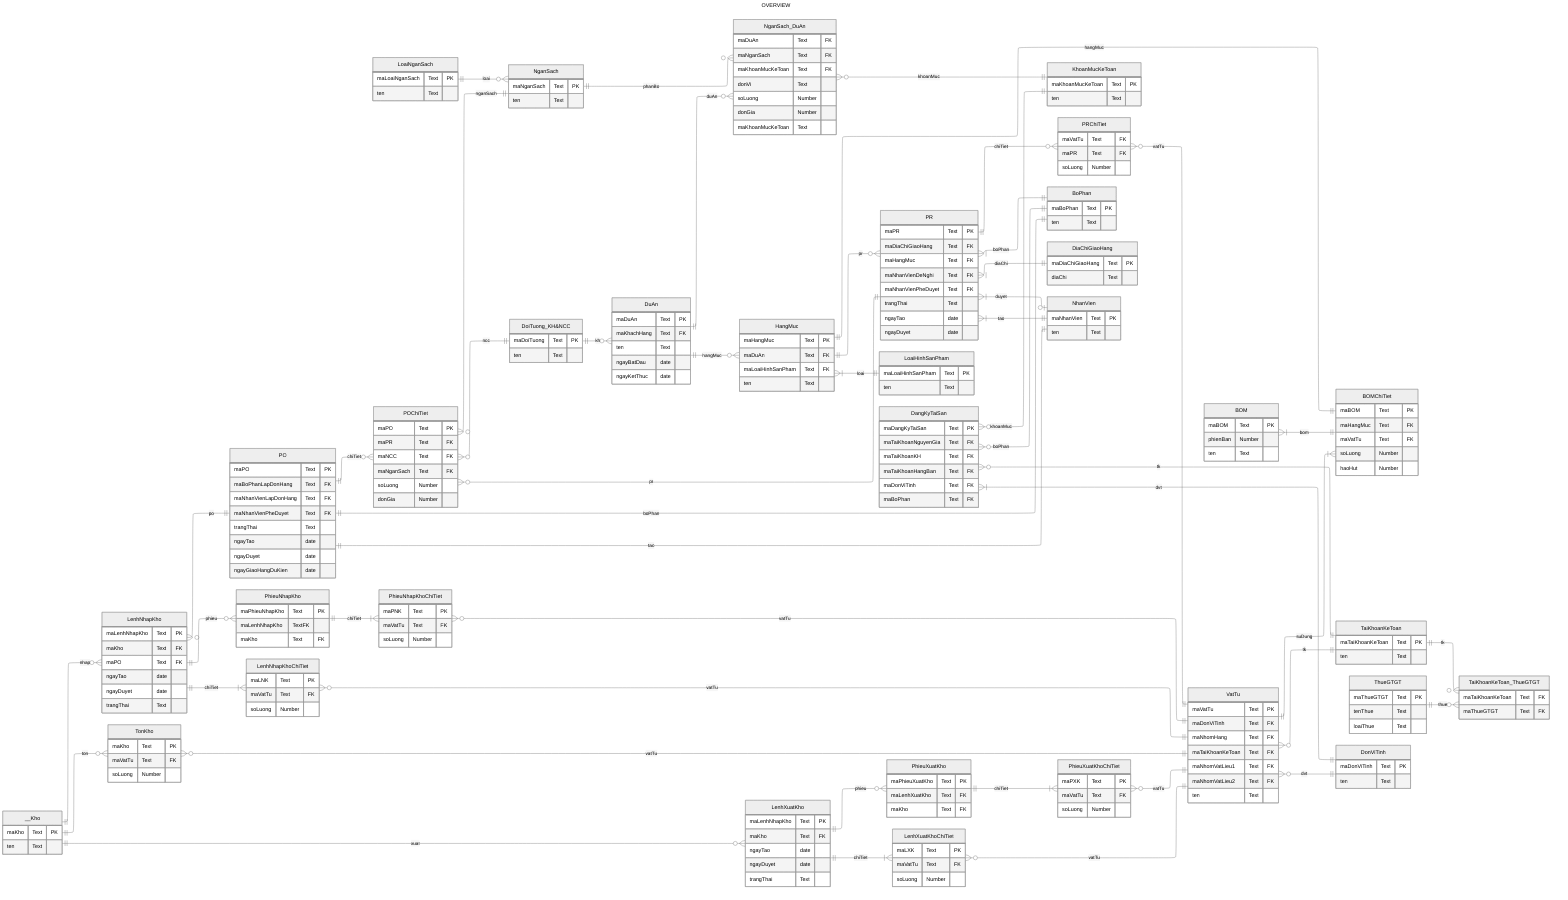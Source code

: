 ---
title: OVERVIEW
config:
  theme: neutral
  layout: elk
---
erDiagram
Direction LR
    %% BOM {
    %%     Text alternative_bom PK
    %%     Number plant PK
    %%     Text zone FK
    %%     Text item PK
    %% }
    %% Workshop {
    %%     Text plant FK
    %%     Text work_center PK
    %% }
    %% Routing {
    %%     Text	plant	FK
    %%     Text	operation_activity_number	PK
    %%     Text	work_center	PK
    %%     Text	plan_workshop	FK
    %% }
    %% ProductionVersion {
    %%     Text plant FK
    %%     Text material_number_sap FK
    %% }
    %% PR {
    %%     Text no PK
    %%     Text unit_code FK
    %%     Text user_code FK
    %%     Text warehouse FK
    %%     Text location FK
    %%     Text zone FK
    %% }
    %% PO {
    %%     Text no PK
    %%     Text supplier FK
    %%     Text delivery_unit FK
    %%     Text receiving_unit FK
    %%     Text order_creator FK
    %%     Text purchase_contract FK
    %%     Text warehouse FK
    %%     Text department FK
    %% }
    %% LenhXuatKho {
    %%     Text no PK
    %%     Text unit FK
    %%     Text receiver FK
    %% }
    %% PhieuXuatKho {
    %%     Text receiver FK
    %%     Text location FK
    %%     Text zone_code FK
    %%     Text warehouse FK
    %%     Text construction_code FK
    %%     Text issue_code FK
    %%     Text create_staff FK
    %%     Text approver_staff FK
    %%     Text staff_code FK
    %%     Text no PK
    %% }
    %% LenhNhapKho {
    %%     Text no PK
    %%     Text create_staff FK
    %%     Text approver_staff FK
    %%     Text instructor FK
    %%     Text warehouse_clerk FK
    %% }
    %% PhieuNhapKho {
    %%     Text no PK
    %%     Text create_staff FK
    %%     Text delivery_staff FK
    %%     Text warehouse_clerk FK
    %%     Text chief_accountant FK
    %%     Text manager FK
    %% }
    %% LoaiHinhXuat {
    %%     Text id PK
    %% }
    %% CongDoan {
    %%     Text code PK
    %% }
    %% PhanLoaiCauKien {
    %%     Text code PK
    %% }
    %% Shipment {
    %%     Text shipment_id PK
    %%     Text project_id FK
    %%     Text warehouse FK
    %% }
    %% Package {
    %%     Number package_id PK
    %%     Text shipment_id FK
    %%     LOV container_type
    %% }
    %% MemType {
    %%     Number member_type_id PK
    %% }
    %% MemberCategory {
    %%     Number group FK
    %%     Text name PK
    %% }
    %% MemberGroup {
    %%     Text name PK
    %% }
    %% Member {
    %%     Text member_id PK
    %%     Text category FK
    %%     Text type FK
    %% }
    %% MemberLifeState {
    %%     Number state_code PK
    %%     Text state_name
    %% }
    %% Phase {
    %%     Text code PK
    %%     Text zone FK
    %% }
    %% Part {
    %%     Text member FK
    %%     Text guid PK
    %%     Text cutting_plan_user FK
    %%     Text cutting_user FK
    %%     Text cutting_workshop FK
    %%     Text delivery_user FK
    %% }
    %% CostCenter {
    %%     Text controlling_area FK
    %%     Text company_code FK
    %%     Text plant FK
    %%     Text cost_center PK
    %%     Text profit_center FK
    %% }
    %% ProfitCenter {
    %%     Text controlling_area FK
    %%     Text company_code FK
    %%     Text plant FK
    %%     Text profit_center FK
    %% }
    %% SKF {
    %%     Text skf PK
    %% }
    %% ActivityType {
    %%     Text activity_type PK
    %% }
    %% InternalOder {
    %%     Text order_type PK
    %% }
    %% Characteristic {
    %%     Number no
    %%     Text module
    %%     Text characteristic
    %%     Text description
    %% }
    %% Tax {
    %%     Text code PK
    %%     Text account_for_posting FK
    %%     Text company_code FK
    %% }
    %% PaymentTerms {
    %%     Number no
    %%     Text code PK
    %% }
    %% PaymentMethod {
    %%     Number index PK
    %% }
    %% PlanningLevel {
    %%     Text code PK
    %% }
    %% PlanningGroup {
    %%     Text code PK
    %% }    
    %% HouseBank {
    %%     Text c_code PK
    %%     Text account_id FK
    %%     Text bank_account_number
    %% }
    %% BankKey {
    %%     Text bank_code PK
    %%     Text region_code
    %%     Text bank_branch
    %% }
    %% COD {
    %%     Text account_code PK
    %% }
    %% DocumentType {
    %%     Text doc_type PK
    %% }
    %% CounterParty {
    %%     Text previous_code PK
    %% }
    %% Assets {
    %%     Text asset_code PK
    %%     Text basic_unit_code FK
    %%     Text unit_of_measure_code  FK
    %%     Text asset_account  FK
    %%     Text management_department  FK
    %%     Text item_code
    %%     Text debit_account  FK
    %%     Text credit_account  FK
    %% }
    %% FunctionModule {
    %%     Number category FK
    %%     Number module_id PK
    %%     Text name
    %% }
    %% User {
    %%     Text role FK
    %%     Text staff_code Fk
    %%     Text user_id PK
    %% }
    %% FunctionCategory {
    %%     Number category_id PK
    %%     Text category_name
    %% }
    %% Function {
    %%     Text function_description PK
    %%     Text function_id
    %%     Text function_module FK
    %% }
    %% Role {
    %%     Text role_id PK
    %%     Text role_name
    %% }
    %% Privileges {
    %%     Text role_id PK
    %%     Text function PK
    %%     Bool is_check
    %% }

 
    NganSach {
        maNganSach Text PK
        ten Text
    }

    LoaiNganSach {
        maLoaiNganSach Text PK
        ten Text
    }
    
    KhoanMucKeToan {
        maKhoanMucKeToan Text PK
        ten Text
    }

    NganSach_DuAn {
        maDuAn Text FK
        maNganSach Text FK
        maKhoanMucKeToan Text FK
        donVi Text
        soLuong Number
        donGia Number
        maKhoanMucKeToan Text        
    }

    DuAn {
        maDuAn Text PK
        maKhachHang Text FK
        ten Text
        ngayBatDau date
        ngayKetThuc date
    }

    HangMuc {
        maHangMuc Text PK
        maDuAn Text FK
        maLoaiHinhSanPham Text FK
        ten Text
    }

    PR {
        maPR Text PK
        maDiaChiGiaoHang Text FK
        maHangMuc Text FK
        maNhanVienDeNghi Text FK
        maNhanVienPheDuyet Text FK
        trangThai Text
        ngayTao date
        ngayDuyet date
    }

    PRChiTiet {
        maVatTu Text FK
        maPR Text FK
        soLuong Number
    }

    PO {
        maPO Text PK
        maBoPhanLapDonHang Text FK
        maNhanVienLapDonHang Text FK
        maNhanVienPheDuyet Text FK
        trangThai Text
        ngayTao date
        ngayDuyet date
        ngayGiaoHangDuKien date
    }

    POChiTiet {
        maPO Text PK
        maPR Text FK
        maNCC Text FK
        maNganSach Text FK
        soLuong Number
        donGia Number
    }


    BOM {
        maBOM Text PK
        phienBan Number
        ten Text
    }    

    BOMChiTiet {
        maBOM Text PK
        maHangMuc Text FK
        maVatTu Text FK
        soLuong Number
        haoHut Number
    }

    VatTu {
        maVatTu Text PK
        maDonViTinh Text FK
        maNhomHang Text FK
        maTaiKhoanKeToan Text FK
        maNhomVatLieu1 Text FK
        maNhomVatLieu2 Text FK
        ten Text        
    }


    LoaiHinhSanPham {
        maLoaiHinhSanPham Text PK
        ten Text
    }

    TaiKhoanKeToan {
        maTaiKhoanKeToan Text PK
        ten Text
    }

    ThueGTGT {
        maThueGTGT Text PK
        tenThue Text
        loaiThue Text
    }

    TaiKhoanKeToan_ThueGTGT {
        maTaiKhoanKeToan Text FK
        maThueGTGT Text FK
    }

    DangKyTaiSan {
        maDangKyTaiSan Text PK
        maTaiKhoanNguyenGia Text FK
        maTaiKhoanKH Text FK
        maTaiKhoanHangBan Text FK
        maDonViTinh Text FK
        maBoPhan Text FK
    }

    BoPhan {
        maBoPhan Text PK
        ten Text
    }

    DonViTinh {
        maDonViTinh Text PK
        ten Text
    }

    "DoiTuong_KH&NCC" {
        maDoiTuong Text PK
        ten Text
    }

    DiaChiGiaoHang {
        maDiaChiGiaoHang Text PK
        diaChi Text
    }

    NhanVien {
        maNhanVien Text PK
        ten Text
    }

    LenhNhapKho {
        maLenhNhapKho Text PK
        maKho Text FK
        maPO Text FK
        ngayTao date
        ngayDuyet date
        trangThai Text
    }

    PhieuNhapKho {
        maPhieuNhapKho Text PK
        maLenhNhapKho TextFK        
        maKho Text FK
    }

    LenhXuatKho {
        maLenhNhapKho Text PK
        maKho Text FK
        ngayTao date
        ngayDuyet date
        trangThai Text
    }

    PhieuXuatKho {
        maPhieuXuatKho Text PK
        maLenhXuatKho Text FK
        maKho Text FK
    }

    LenhXuatKhoChiTiet {
        maLXK Text PK
        maVatTu Text FK
        soLuong Number
    }

    PhieuNhapKhoChiTiet {
        maPNK Text PK
        maVatTu Text FK
        soLuong Number
    }

    LenhNhapKhoChiTiet {
        maLNK Text PK
        maVatTu Text FK
        soLuong Number
    }

    PhieuXuatKhoChiTiet {
        maPXK Text PK
        maVatTu Text FK
        soLuong Number
    }

    
    __Kho {
        maKho Text PK
        ten Text
    }

    TonKho {
        maKho Text PK
        maVatTu Text FK
        soLuong Number
    }
 
    %% Relationships
    LoaiNganSach ||--o{ NganSach : "loai"
    NganSach ||--o{ NganSach_DuAn : "phanBo"
    DuAn ||--o{ NganSach_DuAn : "duAn"
    NganSach_DuAn o{--|| KhoanMucKeToan : "khoanMuc"
    DuAn ||--o{ HangMuc : "hangMuc"
    HangMuc ||--o{ PR : "pr"
    HangMuc |{--|| LoaiHinhSanPham : "loai"
    PR |{--|| DiaChiGiaoHang : "diaChi"
    PR |{--|| NhanVien : "tao"
    PR |{--o| NhanVien : "duyet"
    PR |{--|| BoPhan : "boPhan"
    PR ||--o{ PRChiTiet : "chiTiet"
    PRChiTiet o{--|| VatTu : "vatTu"
    VatTu ||--|{ BOMChiTiet : "suDung"
    BOM |{--|| BOMChiTiet : "bom"
    HangMuc ||--|| BOMChiTiet : "hangMuc"
    PO ||--o{ POChiTiet : "chiTiet"
    POChiTiet o{--|| "DoiTuong_KH&NCC" : "ncc"
    POChiTiet o{--|| NganSach : "nganSach"
    POChiTiet o{--|| PR : "pr"
    PO ||--|| NhanVien : "tao"
    PO ||--|| BoPhan : "boPhan"
    VatTu o{--|| DonViTinh : "dvt"
    VatTu o{--|| TaiKhoanKeToan : "tk"
    TaiKhoanKeToan ||--o{ TaiKhoanKeToan_ThueGTGT : "tk"
    ThueGTGT ||--o{ TaiKhoanKeToan_ThueGTGT : "thue"
    DangKyTaiSan o{--|| TaiKhoanKeToan : "tk"
    DangKyTaiSan |{--|| DonViTinh : "dvt"
    DangKyTaiSan o{--|| BoPhan : "boPhan"
    DangKyTaiSan o{--|| KhoanMucKeToan : "khoanMuc"
    "DoiTuong_KH&NCC" ||--o{ DuAn : "kh"
    __Kho ||--o{ TonKho : "ton"
    __Kho ||--o{ LenhNhapKho : "nhap"
    __Kho ||--o{ LenhXuatKho : "xuat"
    TonKho o{--|| VatTu : "vatTu"
    LenhNhapKho o{--|| PO : "po"
    LenhNhapKho ||--o{ PhieuNhapKho : "phieu"
    LenhXuatKho ||--o{ PhieuXuatKho : "phieu"
    LenhNhapKho ||--|{ LenhNhapKhoChiTiet : "chiTiet"
    PhieuNhapKho ||--|{ PhieuNhapKhoChiTiet : "chiTiet"
    LenhXuatKho ||--|{ LenhXuatKhoChiTiet : "chiTiet"
    PhieuXuatKho ||--|{ PhieuXuatKhoChiTiet : "chiTiet"
    LenhNhapKhoChiTiet o{--|| VatTu : "vatTu"
    PhieuNhapKhoChiTiet o{--|| VatTu : "vatTu"
    LenhXuatKhoChiTiet o{--|| VatTu : "vatTu"
    PhieuXuatKhoChiTiet o{--|| VatTu : "vatTu"